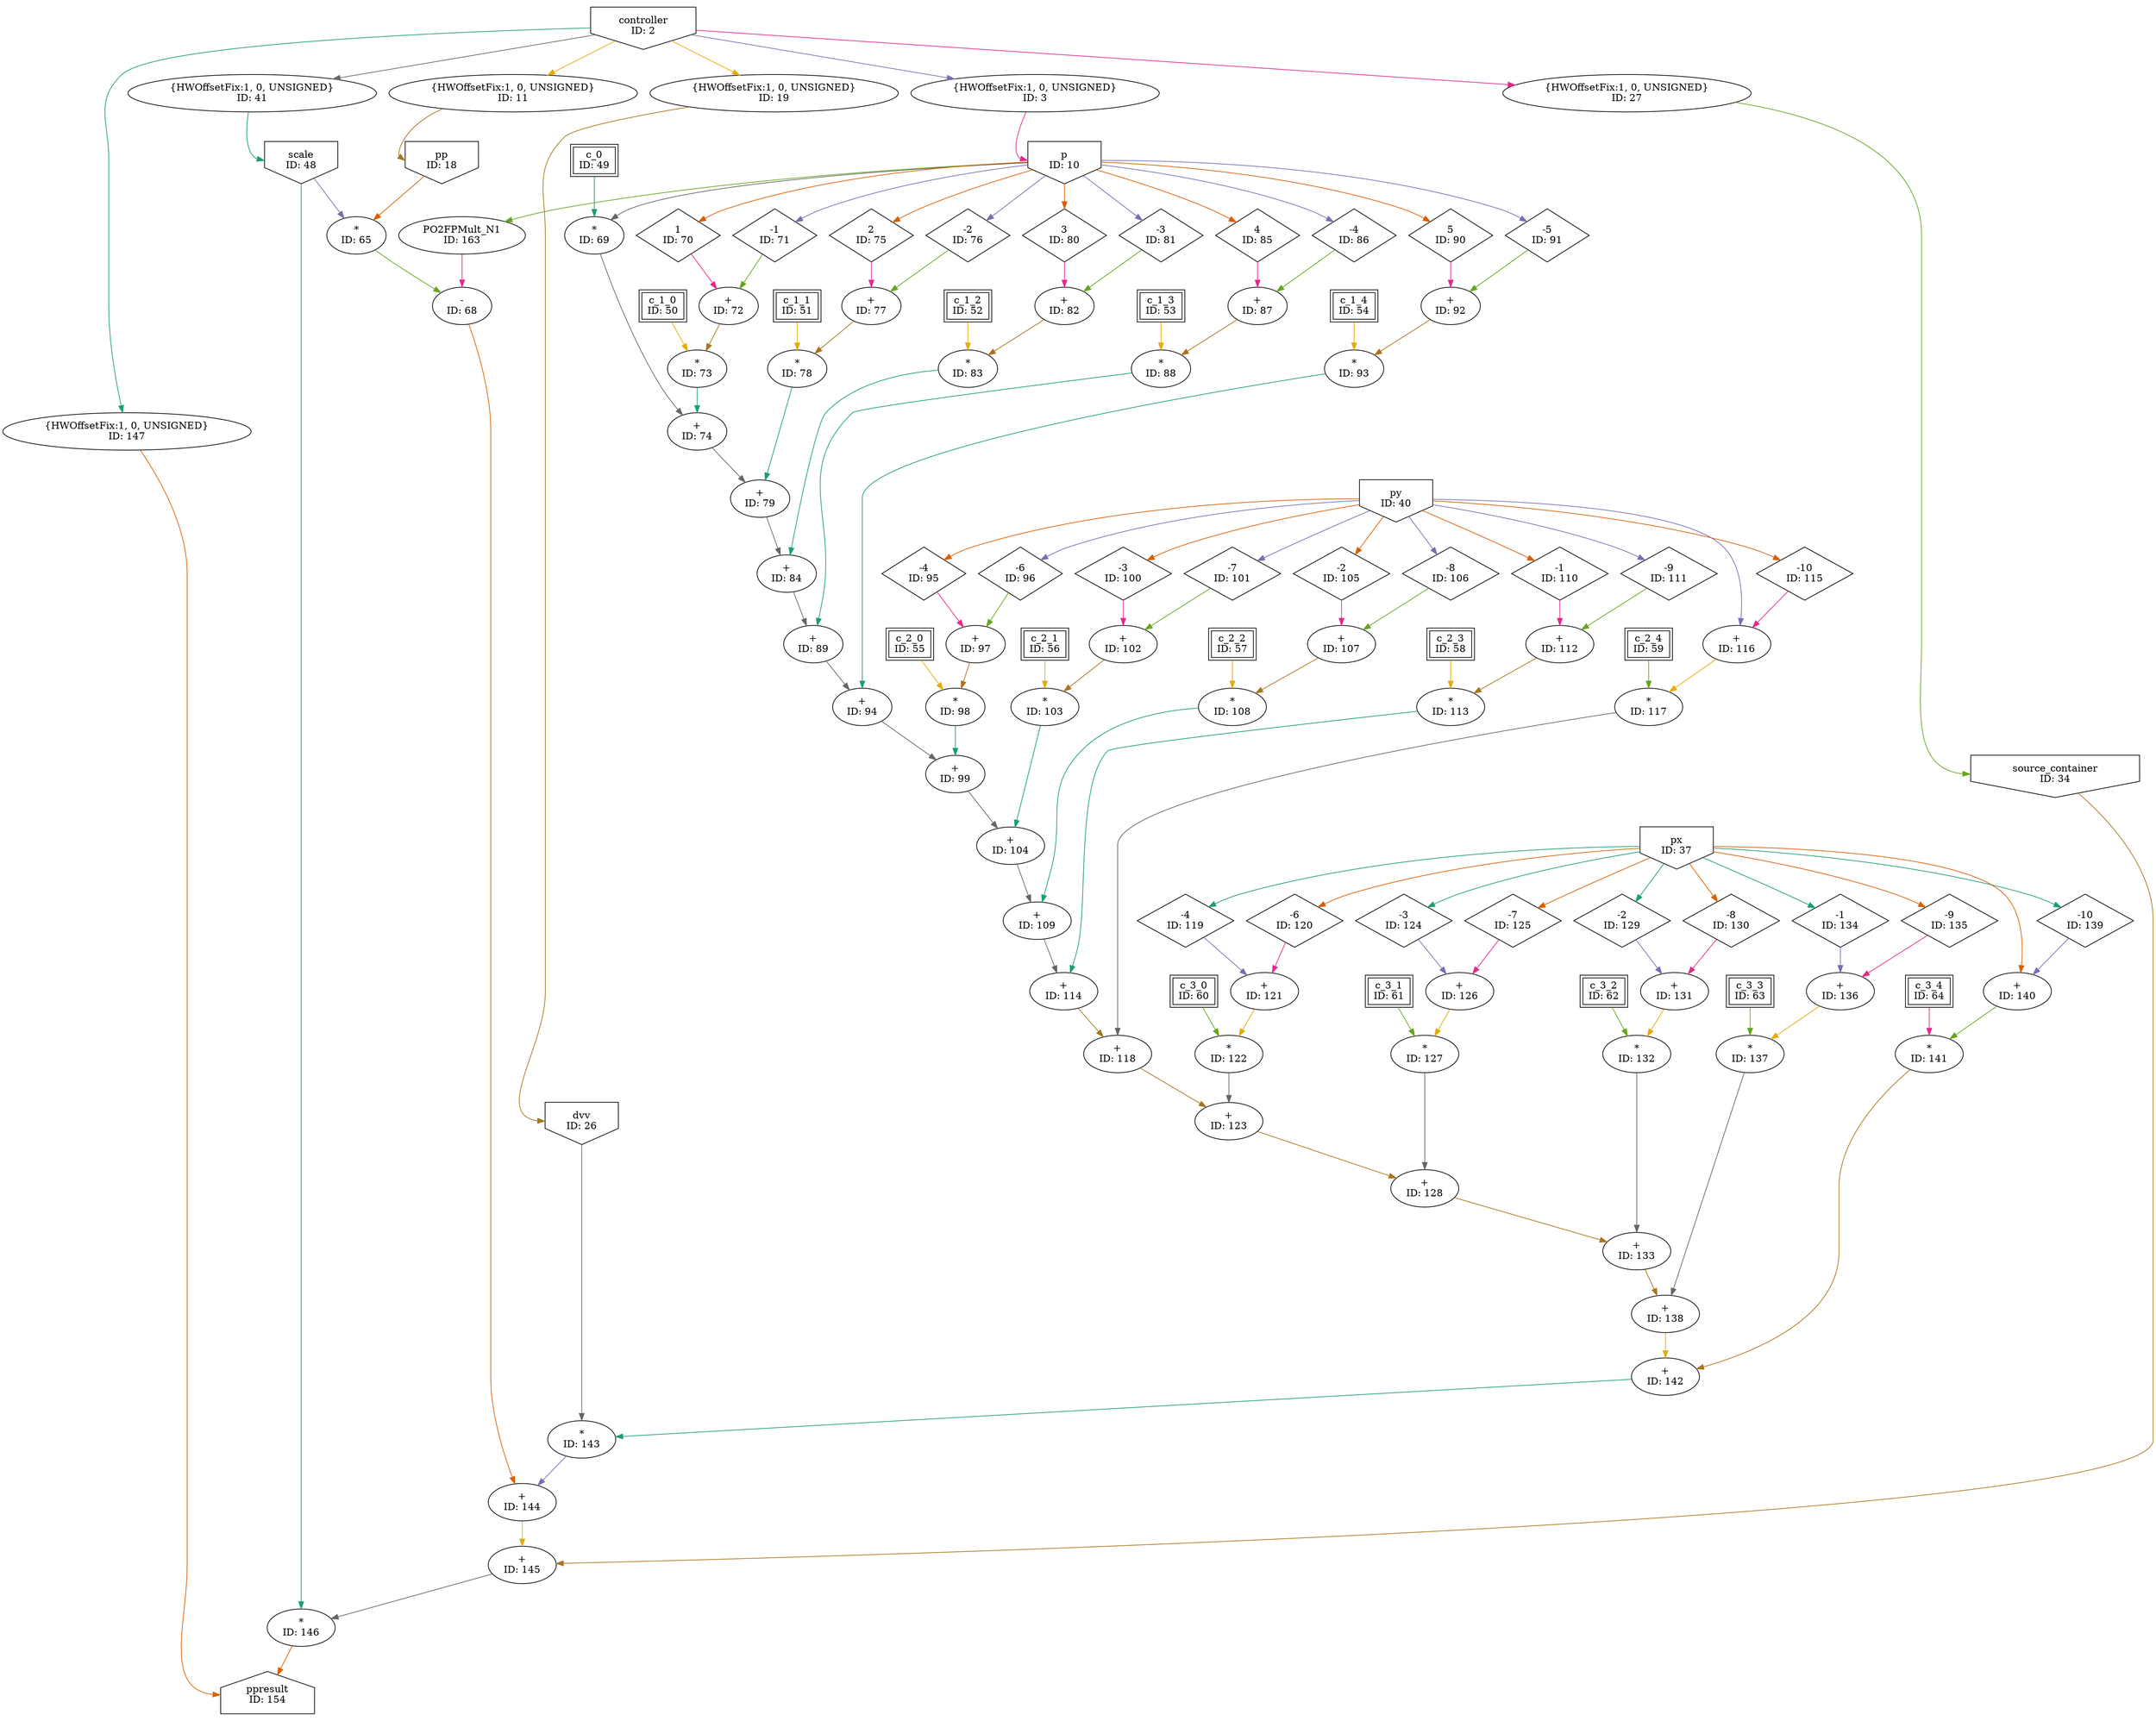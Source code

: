 digraph RTMKernel_optimised{
	NodeInput2 [shape=invhouse, label="controller\nID: 2"];
	NodeCast147 [label="{HWOffsetFix:1, 0, UNSIGNED}\nID: 147"];
	NodeCast3 [label="{HWOffsetFix:1, 0, UNSIGNED}\nID: 3"];
	NodeInput10 [shape=invhouse, label="p\nID: 10"];
	NodePO2FPMult163 [label="PO2FPMult_N1\nID: 163"];
	NodeCast11 [label="{HWOffsetFix:1, 0, UNSIGNED}\nID: 11"];
	NodeInput18 [shape=invhouse, label="pp\nID: 18"];
	NodeCast41 [label="{HWOffsetFix:1, 0, UNSIGNED}\nID: 41"];
	NodeInput48 [shape=invhouse, label="scale\nID: 48"];
	NodeMul65 [label="*\nID: 65"];
	NodeSub68 [label="-\nID: 68"];
	NodeCast19 [label="{HWOffsetFix:1, 0, UNSIGNED}\nID: 19"];
	NodeInput26 [shape=invhouse, label="dvv\nID: 26"];
	NodeInputMappedReg49 [shape=box, peripheries=2, label="c_0\nID: 49"];
	NodeMul69 [label="*\nID: 69"];
	NodeInputMappedReg50 [shape=box, peripheries=2, label="c_1_0\nID: 50"];
	NodeStreamOffset70 [shape=diamond, label="1\nID: 70"];
	NodeStreamOffset71 [shape=diamond, label="-1\nID: 71"];
	NodeAdd72 [label="+\nID: 72"];
	NodeMul73 [label="*\nID: 73"];
	NodeAdd74 [label="+\nID: 74"];
	NodeInputMappedReg51 [shape=box, peripheries=2, label="c_1_1\nID: 51"];
	NodeStreamOffset75 [shape=diamond, label="2\nID: 75"];
	NodeStreamOffset76 [shape=diamond, label="-2\nID: 76"];
	NodeAdd77 [label="+\nID: 77"];
	NodeMul78 [label="*\nID: 78"];
	NodeAdd79 [label="+\nID: 79"];
	NodeInputMappedReg52 [shape=box, peripheries=2, label="c_1_2\nID: 52"];
	NodeStreamOffset80 [shape=diamond, label="3\nID: 80"];
	NodeStreamOffset81 [shape=diamond, label="-3\nID: 81"];
	NodeAdd82 [label="+\nID: 82"];
	NodeMul83 [label="*\nID: 83"];
	NodeAdd84 [label="+\nID: 84"];
	NodeInputMappedReg53 [shape=box, peripheries=2, label="c_1_3\nID: 53"];
	NodeStreamOffset85 [shape=diamond, label="4\nID: 85"];
	NodeStreamOffset86 [shape=diamond, label="-4\nID: 86"];
	NodeAdd87 [label="+\nID: 87"];
	NodeMul88 [label="*\nID: 88"];
	NodeAdd89 [label="+\nID: 89"];
	NodeInputMappedReg54 [shape=box, peripheries=2, label="c_1_4\nID: 54"];
	NodeStreamOffset90 [shape=diamond, label="5\nID: 90"];
	NodeStreamOffset91 [shape=diamond, label="-5\nID: 91"];
	NodeAdd92 [label="+\nID: 92"];
	NodeMul93 [label="*\nID: 93"];
	NodeAdd94 [label="+\nID: 94"];
	NodeInputMappedReg55 [shape=box, peripheries=2, label="c_2_0\nID: 55"];
	NodeInput40 [shape=invhouse, label="py\nID: 40"];
	NodeStreamOffset95 [shape=diamond, label="-4\nID: 95"];
	NodeStreamOffset96 [shape=diamond, label="-6\nID: 96"];
	NodeAdd97 [label="+\nID: 97"];
	NodeMul98 [label="*\nID: 98"];
	NodeAdd99 [label="+\nID: 99"];
	NodeInputMappedReg56 [shape=box, peripheries=2, label="c_2_1\nID: 56"];
	NodeStreamOffset100 [shape=diamond, label="-3\nID: 100"];
	NodeStreamOffset101 [shape=diamond, label="-7\nID: 101"];
	NodeAdd102 [label="+\nID: 102"];
	NodeMul103 [label="*\nID: 103"];
	NodeAdd104 [label="+\nID: 104"];
	NodeInputMappedReg57 [shape=box, peripheries=2, label="c_2_2\nID: 57"];
	NodeStreamOffset105 [shape=diamond, label="-2\nID: 105"];
	NodeStreamOffset106 [shape=diamond, label="-8\nID: 106"];
	NodeAdd107 [label="+\nID: 107"];
	NodeMul108 [label="*\nID: 108"];
	NodeAdd109 [label="+\nID: 109"];
	NodeInputMappedReg58 [shape=box, peripheries=2, label="c_2_3\nID: 58"];
	NodeStreamOffset110 [shape=diamond, label="-1\nID: 110"];
	NodeStreamOffset111 [shape=diamond, label="-9\nID: 111"];
	NodeAdd112 [label="+\nID: 112"];
	NodeMul113 [label="*\nID: 113"];
	NodeAdd114 [label="+\nID: 114"];
	NodeInputMappedReg59 [shape=box, peripheries=2, label="c_2_4\nID: 59"];
	NodeStreamOffset115 [shape=diamond, label="-10\nID: 115"];
	NodeAdd116 [label="+\nID: 116"];
	NodeMul117 [label="*\nID: 117"];
	NodeAdd118 [label="+\nID: 118"];
	NodeInputMappedReg60 [shape=box, peripheries=2, label="c_3_0\nID: 60"];
	NodeInput37 [shape=invhouse, label="px\nID: 37"];
	NodeStreamOffset119 [shape=diamond, label="-4\nID: 119"];
	NodeStreamOffset120 [shape=diamond, label="-6\nID: 120"];
	NodeAdd121 [label="+\nID: 121"];
	NodeMul122 [label="*\nID: 122"];
	NodeAdd123 [label="+\nID: 123"];
	NodeInputMappedReg61 [shape=box, peripheries=2, label="c_3_1\nID: 61"];
	NodeStreamOffset124 [shape=diamond, label="-3\nID: 124"];
	NodeStreamOffset125 [shape=diamond, label="-7\nID: 125"];
	NodeAdd126 [label="+\nID: 126"];
	NodeMul127 [label="*\nID: 127"];
	NodeAdd128 [label="+\nID: 128"];
	NodeInputMappedReg62 [shape=box, peripheries=2, label="c_3_2\nID: 62"];
	NodeStreamOffset129 [shape=diamond, label="-2\nID: 129"];
	NodeStreamOffset130 [shape=diamond, label="-8\nID: 130"];
	NodeAdd131 [label="+\nID: 131"];
	NodeMul132 [label="*\nID: 132"];
	NodeAdd133 [label="+\nID: 133"];
	NodeInputMappedReg63 [shape=box, peripheries=2, label="c_3_3\nID: 63"];
	NodeStreamOffset134 [shape=diamond, label="-1\nID: 134"];
	NodeStreamOffset135 [shape=diamond, label="-9\nID: 135"];
	NodeAdd136 [label="+\nID: 136"];
	NodeMul137 [label="*\nID: 137"];
	NodeAdd138 [label="+\nID: 138"];
	NodeInputMappedReg64 [shape=box, peripheries=2, label="c_3_4\nID: 64"];
	NodeStreamOffset139 [shape=diamond, label="-10\nID: 139"];
	NodeAdd140 [label="+\nID: 140"];
	NodeMul141 [label="*\nID: 141"];
	NodeAdd142 [label="+\nID: 142"];
	NodeMul143 [label="*\nID: 143"];
	NodeAdd144 [label="+\nID: 144"];
	NodeCast27 [label="{HWOffsetFix:1, 0, UNSIGNED}\nID: 27"];
	NodeInput34 [shape=invhouse, label="source_container\nID: 34"];
	NodeAdd145 [label="+\nID: 145"];
	NodeMul146 [label="*\nID: 146"];
	NodeOutput154 [shape=house, label="ppresult\nID: 154"];
	NodeInput2 -> NodeCast147[color="/dark28/1" photon_data="EDGE,SrcNode:2,SrcNodePort:data"];
	NodeCast147 -> NodeOutput154[headport="w" color="/dark28/2" ];
	NodeInput2 -> NodeCast3[color="/dark28/3" photon_data="EDGE,SrcNode:2,SrcNodePort:data"];
	NodeCast3 -> NodeInput10[headport="w" color="/dark28/4" ];
	NodeInput10 -> NodePO2FPMult163[color="/dark28/5" photon_data="EDGE,SrcNode:10,SrcNodePort:data"];
	NodeInput2 -> NodeCast11[color="/dark28/6" photon_data="EDGE,SrcNode:2,SrcNodePort:data"];
	NodeCast11 -> NodeInput18[headport="w" color="/dark28/7" ];
	NodeInput2 -> NodeCast41[color="/dark28/8" photon_data="EDGE,SrcNode:2,SrcNodePort:data"];
	NodeCast41 -> NodeInput48[headport="w" color="/dark28/1" ];
	NodeInput18 -> NodeMul65[color="/dark28/2" photon_data="EDGE,SrcNode:18,SrcNodePort:data"];
	NodeInput48 -> NodeMul65[color="/dark28/3" photon_data="EDGE,SrcNode:48,SrcNodePort:data"];
	NodePO2FPMult163 -> NodeSub68[color="/dark28/4" photon_data="EDGE,SrcNode:163,SrcNodePort:floatOut"];
	NodeMul65 -> NodeSub68[color="/dark28/5" photon_data="EDGE,SrcNode:65,SrcNodePort:result"];
	NodeInput2 -> NodeCast19[color="/dark28/6" photon_data="EDGE,SrcNode:2,SrcNodePort:data"];
	NodeCast19 -> NodeInput26[headport="w" color="/dark28/7" ];
	NodeInput10 -> NodeMul69[color="/dark28/8" photon_data="EDGE,SrcNode:10,SrcNodePort:data"];
	NodeInputMappedReg49 -> NodeMul69[color="/dark28/1" photon_data="EDGE,SrcNode:49,SrcNodePort:c_0"];
	NodeInput10 -> NodeStreamOffset70[color="/dark28/2" photon_data="EDGE,SrcNode:10,SrcNodePort:data"];
	NodeInput10 -> NodeStreamOffset71[color="/dark28/3" photon_data="EDGE,SrcNode:10,SrcNodePort:data"];
	NodeStreamOffset70 -> NodeAdd72[color="/dark28/4" photon_data="EDGE,SrcNode:70,SrcNodePort:output"];
	NodeStreamOffset71 -> NodeAdd72[color="/dark28/5" photon_data="EDGE,SrcNode:71,SrcNodePort:output"];
	NodeInputMappedReg50 -> NodeMul73[color="/dark28/6" photon_data="EDGE,SrcNode:50,SrcNodePort:c_1_0"];
	NodeAdd72 -> NodeMul73[color="/dark28/7" photon_data="EDGE,SrcNode:72,SrcNodePort:result"];
	NodeMul69 -> NodeAdd74[color="/dark28/8" photon_data="EDGE,SrcNode:69,SrcNodePort:result"];
	NodeMul73 -> NodeAdd74[color="/dark28/1" photon_data="EDGE,SrcNode:73,SrcNodePort:result"];
	NodeInput10 -> NodeStreamOffset75[color="/dark28/2" photon_data="EDGE,SrcNode:10,SrcNodePort:data"];
	NodeInput10 -> NodeStreamOffset76[color="/dark28/3" photon_data="EDGE,SrcNode:10,SrcNodePort:data"];
	NodeStreamOffset75 -> NodeAdd77[color="/dark28/4" photon_data="EDGE,SrcNode:75,SrcNodePort:output"];
	NodeStreamOffset76 -> NodeAdd77[color="/dark28/5" photon_data="EDGE,SrcNode:76,SrcNodePort:output"];
	NodeInputMappedReg51 -> NodeMul78[color="/dark28/6" photon_data="EDGE,SrcNode:51,SrcNodePort:c_1_1"];
	NodeAdd77 -> NodeMul78[color="/dark28/7" photon_data="EDGE,SrcNode:77,SrcNodePort:result"];
	NodeAdd74 -> NodeAdd79[color="/dark28/8" photon_data="EDGE,SrcNode:74,SrcNodePort:result"];
	NodeMul78 -> NodeAdd79[color="/dark28/1" photon_data="EDGE,SrcNode:78,SrcNodePort:result"];
	NodeInput10 -> NodeStreamOffset80[color="/dark28/2" photon_data="EDGE,SrcNode:10,SrcNodePort:data"];
	NodeInput10 -> NodeStreamOffset81[color="/dark28/3" photon_data="EDGE,SrcNode:10,SrcNodePort:data"];
	NodeStreamOffset80 -> NodeAdd82[color="/dark28/4" photon_data="EDGE,SrcNode:80,SrcNodePort:output"];
	NodeStreamOffset81 -> NodeAdd82[color="/dark28/5" photon_data="EDGE,SrcNode:81,SrcNodePort:output"];
	NodeInputMappedReg52 -> NodeMul83[color="/dark28/6" photon_data="EDGE,SrcNode:52,SrcNodePort:c_1_2"];
	NodeAdd82 -> NodeMul83[color="/dark28/7" photon_data="EDGE,SrcNode:82,SrcNodePort:result"];
	NodeAdd79 -> NodeAdd84[color="/dark28/8" photon_data="EDGE,SrcNode:79,SrcNodePort:result"];
	NodeMul83 -> NodeAdd84[color="/dark28/1" photon_data="EDGE,SrcNode:83,SrcNodePort:result"];
	NodeInput10 -> NodeStreamOffset85[color="/dark28/2" photon_data="EDGE,SrcNode:10,SrcNodePort:data"];
	NodeInput10 -> NodeStreamOffset86[color="/dark28/3" photon_data="EDGE,SrcNode:10,SrcNodePort:data"];
	NodeStreamOffset85 -> NodeAdd87[color="/dark28/4" photon_data="EDGE,SrcNode:85,SrcNodePort:output"];
	NodeStreamOffset86 -> NodeAdd87[color="/dark28/5" photon_data="EDGE,SrcNode:86,SrcNodePort:output"];
	NodeInputMappedReg53 -> NodeMul88[color="/dark28/6" photon_data="EDGE,SrcNode:53,SrcNodePort:c_1_3"];
	NodeAdd87 -> NodeMul88[color="/dark28/7" photon_data="EDGE,SrcNode:87,SrcNodePort:result"];
	NodeAdd84 -> NodeAdd89[color="/dark28/8" photon_data="EDGE,SrcNode:84,SrcNodePort:result"];
	NodeMul88 -> NodeAdd89[color="/dark28/1" photon_data="EDGE,SrcNode:88,SrcNodePort:result"];
	NodeInput10 -> NodeStreamOffset90[color="/dark28/2" photon_data="EDGE,SrcNode:10,SrcNodePort:data"];
	NodeInput10 -> NodeStreamOffset91[color="/dark28/3" photon_data="EDGE,SrcNode:10,SrcNodePort:data"];
	NodeStreamOffset90 -> NodeAdd92[color="/dark28/4" photon_data="EDGE,SrcNode:90,SrcNodePort:output"];
	NodeStreamOffset91 -> NodeAdd92[color="/dark28/5" photon_data="EDGE,SrcNode:91,SrcNodePort:output"];
	NodeInputMappedReg54 -> NodeMul93[color="/dark28/6" photon_data="EDGE,SrcNode:54,SrcNodePort:c_1_4"];
	NodeAdd92 -> NodeMul93[color="/dark28/7" photon_data="EDGE,SrcNode:92,SrcNodePort:result"];
	NodeAdd89 -> NodeAdd94[color="/dark28/8" photon_data="EDGE,SrcNode:89,SrcNodePort:result"];
	NodeMul93 -> NodeAdd94[color="/dark28/1" photon_data="EDGE,SrcNode:93,SrcNodePort:result"];
	NodeInput40 -> NodeStreamOffset95[color="/dark28/2" photon_data="EDGE,SrcNode:40,SrcNodePort:data"];
	NodeInput40 -> NodeStreamOffset96[color="/dark28/3" photon_data="EDGE,SrcNode:40,SrcNodePort:data"];
	NodeStreamOffset95 -> NodeAdd97[color="/dark28/4" photon_data="EDGE,SrcNode:95,SrcNodePort:output"];
	NodeStreamOffset96 -> NodeAdd97[color="/dark28/5" photon_data="EDGE,SrcNode:96,SrcNodePort:output"];
	NodeInputMappedReg55 -> NodeMul98[color="/dark28/6" photon_data="EDGE,SrcNode:55,SrcNodePort:c_2_0"];
	NodeAdd97 -> NodeMul98[color="/dark28/7" photon_data="EDGE,SrcNode:97,SrcNodePort:result"];
	NodeAdd94 -> NodeAdd99[color="/dark28/8" photon_data="EDGE,SrcNode:94,SrcNodePort:result"];
	NodeMul98 -> NodeAdd99[color="/dark28/1" photon_data="EDGE,SrcNode:98,SrcNodePort:result"];
	NodeInput40 -> NodeStreamOffset100[color="/dark28/2" photon_data="EDGE,SrcNode:40,SrcNodePort:data"];
	NodeInput40 -> NodeStreamOffset101[color="/dark28/3" photon_data="EDGE,SrcNode:40,SrcNodePort:data"];
	NodeStreamOffset100 -> NodeAdd102[color="/dark28/4" photon_data="EDGE,SrcNode:100,SrcNodePort:output"];
	NodeStreamOffset101 -> NodeAdd102[color="/dark28/5" photon_data="EDGE,SrcNode:101,SrcNodePort:output"];
	NodeInputMappedReg56 -> NodeMul103[color="/dark28/6" photon_data="EDGE,SrcNode:56,SrcNodePort:c_2_1"];
	NodeAdd102 -> NodeMul103[color="/dark28/7" photon_data="EDGE,SrcNode:102,SrcNodePort:result"];
	NodeAdd99 -> NodeAdd104[color="/dark28/8" photon_data="EDGE,SrcNode:99,SrcNodePort:result"];
	NodeMul103 -> NodeAdd104[color="/dark28/1" photon_data="EDGE,SrcNode:103,SrcNodePort:result"];
	NodeInput40 -> NodeStreamOffset105[color="/dark28/2" photon_data="EDGE,SrcNode:40,SrcNodePort:data"];
	NodeInput40 -> NodeStreamOffset106[color="/dark28/3" photon_data="EDGE,SrcNode:40,SrcNodePort:data"];
	NodeStreamOffset105 -> NodeAdd107[color="/dark28/4" photon_data="EDGE,SrcNode:105,SrcNodePort:output"];
	NodeStreamOffset106 -> NodeAdd107[color="/dark28/5" photon_data="EDGE,SrcNode:106,SrcNodePort:output"];
	NodeInputMappedReg57 -> NodeMul108[color="/dark28/6" photon_data="EDGE,SrcNode:57,SrcNodePort:c_2_2"];
	NodeAdd107 -> NodeMul108[color="/dark28/7" photon_data="EDGE,SrcNode:107,SrcNodePort:result"];
	NodeAdd104 -> NodeAdd109[color="/dark28/8" photon_data="EDGE,SrcNode:104,SrcNodePort:result"];
	NodeMul108 -> NodeAdd109[color="/dark28/1" photon_data="EDGE,SrcNode:108,SrcNodePort:result"];
	NodeInput40 -> NodeStreamOffset110[color="/dark28/2" photon_data="EDGE,SrcNode:40,SrcNodePort:data"];
	NodeInput40 -> NodeStreamOffset111[color="/dark28/3" photon_data="EDGE,SrcNode:40,SrcNodePort:data"];
	NodeStreamOffset110 -> NodeAdd112[color="/dark28/4" photon_data="EDGE,SrcNode:110,SrcNodePort:output"];
	NodeStreamOffset111 -> NodeAdd112[color="/dark28/5" photon_data="EDGE,SrcNode:111,SrcNodePort:output"];
	NodeInputMappedReg58 -> NodeMul113[color="/dark28/6" photon_data="EDGE,SrcNode:58,SrcNodePort:c_2_3"];
	NodeAdd112 -> NodeMul113[color="/dark28/7" photon_data="EDGE,SrcNode:112,SrcNodePort:result"];
	NodeAdd109 -> NodeAdd114[color="/dark28/8" photon_data="EDGE,SrcNode:109,SrcNodePort:result"];
	NodeMul113 -> NodeAdd114[color="/dark28/1" photon_data="EDGE,SrcNode:113,SrcNodePort:result"];
	NodeInput40 -> NodeStreamOffset115[color="/dark28/2" photon_data="EDGE,SrcNode:40,SrcNodePort:data"];
	NodeInput40 -> NodeAdd116[color="/dark28/3" photon_data="EDGE,SrcNode:40,SrcNodePort:data"];
	NodeStreamOffset115 -> NodeAdd116[color="/dark28/4" photon_data="EDGE,SrcNode:115,SrcNodePort:output"];
	NodeInputMappedReg59 -> NodeMul117[color="/dark28/5" photon_data="EDGE,SrcNode:59,SrcNodePort:c_2_4"];
	NodeAdd116 -> NodeMul117[color="/dark28/6" photon_data="EDGE,SrcNode:116,SrcNodePort:result"];
	NodeAdd114 -> NodeAdd118[color="/dark28/7" photon_data="EDGE,SrcNode:114,SrcNodePort:result"];
	NodeMul117 -> NodeAdd118[color="/dark28/8" photon_data="EDGE,SrcNode:117,SrcNodePort:result"];
	NodeInput37 -> NodeStreamOffset119[color="/dark28/1" photon_data="EDGE,SrcNode:37,SrcNodePort:data"];
	NodeInput37 -> NodeStreamOffset120[color="/dark28/2" photon_data="EDGE,SrcNode:37,SrcNodePort:data"];
	NodeStreamOffset119 -> NodeAdd121[color="/dark28/3" photon_data="EDGE,SrcNode:119,SrcNodePort:output"];
	NodeStreamOffset120 -> NodeAdd121[color="/dark28/4" photon_data="EDGE,SrcNode:120,SrcNodePort:output"];
	NodeInputMappedReg60 -> NodeMul122[color="/dark28/5" photon_data="EDGE,SrcNode:60,SrcNodePort:c_3_0"];
	NodeAdd121 -> NodeMul122[color="/dark28/6" photon_data="EDGE,SrcNode:121,SrcNodePort:result"];
	NodeAdd118 -> NodeAdd123[color="/dark28/7" photon_data="EDGE,SrcNode:118,SrcNodePort:result"];
	NodeMul122 -> NodeAdd123[color="/dark28/8" photon_data="EDGE,SrcNode:122,SrcNodePort:result"];
	NodeInput37 -> NodeStreamOffset124[color="/dark28/1" photon_data="EDGE,SrcNode:37,SrcNodePort:data"];
	NodeInput37 -> NodeStreamOffset125[color="/dark28/2" photon_data="EDGE,SrcNode:37,SrcNodePort:data"];
	NodeStreamOffset124 -> NodeAdd126[color="/dark28/3" photon_data="EDGE,SrcNode:124,SrcNodePort:output"];
	NodeStreamOffset125 -> NodeAdd126[color="/dark28/4" photon_data="EDGE,SrcNode:125,SrcNodePort:output"];
	NodeInputMappedReg61 -> NodeMul127[color="/dark28/5" photon_data="EDGE,SrcNode:61,SrcNodePort:c_3_1"];
	NodeAdd126 -> NodeMul127[color="/dark28/6" photon_data="EDGE,SrcNode:126,SrcNodePort:result"];
	NodeAdd123 -> NodeAdd128[color="/dark28/7" photon_data="EDGE,SrcNode:123,SrcNodePort:result"];
	NodeMul127 -> NodeAdd128[color="/dark28/8" photon_data="EDGE,SrcNode:127,SrcNodePort:result"];
	NodeInput37 -> NodeStreamOffset129[color="/dark28/1" photon_data="EDGE,SrcNode:37,SrcNodePort:data"];
	NodeInput37 -> NodeStreamOffset130[color="/dark28/2" photon_data="EDGE,SrcNode:37,SrcNodePort:data"];
	NodeStreamOffset129 -> NodeAdd131[color="/dark28/3" photon_data="EDGE,SrcNode:129,SrcNodePort:output"];
	NodeStreamOffset130 -> NodeAdd131[color="/dark28/4" photon_data="EDGE,SrcNode:130,SrcNodePort:output"];
	NodeInputMappedReg62 -> NodeMul132[color="/dark28/5" photon_data="EDGE,SrcNode:62,SrcNodePort:c_3_2"];
	NodeAdd131 -> NodeMul132[color="/dark28/6" photon_data="EDGE,SrcNode:131,SrcNodePort:result"];
	NodeAdd128 -> NodeAdd133[color="/dark28/7" photon_data="EDGE,SrcNode:128,SrcNodePort:result"];
	NodeMul132 -> NodeAdd133[color="/dark28/8" photon_data="EDGE,SrcNode:132,SrcNodePort:result"];
	NodeInput37 -> NodeStreamOffset134[color="/dark28/1" photon_data="EDGE,SrcNode:37,SrcNodePort:data"];
	NodeInput37 -> NodeStreamOffset135[color="/dark28/2" photon_data="EDGE,SrcNode:37,SrcNodePort:data"];
	NodeStreamOffset134 -> NodeAdd136[color="/dark28/3" photon_data="EDGE,SrcNode:134,SrcNodePort:output"];
	NodeStreamOffset135 -> NodeAdd136[color="/dark28/4" photon_data="EDGE,SrcNode:135,SrcNodePort:output"];
	NodeInputMappedReg63 -> NodeMul137[color="/dark28/5" photon_data="EDGE,SrcNode:63,SrcNodePort:c_3_3"];
	NodeAdd136 -> NodeMul137[color="/dark28/6" photon_data="EDGE,SrcNode:136,SrcNodePort:result"];
	NodeAdd133 -> NodeAdd138[color="/dark28/7" photon_data="EDGE,SrcNode:133,SrcNodePort:result"];
	NodeMul137 -> NodeAdd138[color="/dark28/8" photon_data="EDGE,SrcNode:137,SrcNodePort:result"];
	NodeInput37 -> NodeStreamOffset139[color="/dark28/1" photon_data="EDGE,SrcNode:37,SrcNodePort:data"];
	NodeInput37 -> NodeAdd140[color="/dark28/2" photon_data="EDGE,SrcNode:37,SrcNodePort:data"];
	NodeStreamOffset139 -> NodeAdd140[color="/dark28/3" photon_data="EDGE,SrcNode:139,SrcNodePort:output"];
	NodeInputMappedReg64 -> NodeMul141[color="/dark28/4" photon_data="EDGE,SrcNode:64,SrcNodePort:c_3_4"];
	NodeAdd140 -> NodeMul141[color="/dark28/5" photon_data="EDGE,SrcNode:140,SrcNodePort:result"];
	NodeAdd138 -> NodeAdd142[color="/dark28/6" photon_data="EDGE,SrcNode:138,SrcNodePort:result"];
	NodeMul141 -> NodeAdd142[color="/dark28/7" photon_data="EDGE,SrcNode:141,SrcNodePort:result"];
	NodeInput26 -> NodeMul143[color="/dark28/8" photon_data="EDGE,SrcNode:26,SrcNodePort:data"];
	NodeAdd142 -> NodeMul143[color="/dark28/1" photon_data="EDGE,SrcNode:142,SrcNodePort:result"];
	NodeSub68 -> NodeAdd144[color="/dark28/2" photon_data="EDGE,SrcNode:68,SrcNodePort:result"];
	NodeMul143 -> NodeAdd144[color="/dark28/3" photon_data="EDGE,SrcNode:143,SrcNodePort:result"];
	NodeInput2 -> NodeCast27[color="/dark28/4" photon_data="EDGE,SrcNode:2,SrcNodePort:data"];
	NodeCast27 -> NodeInput34[headport="w" color="/dark28/5" ];
	NodeAdd144 -> NodeAdd145[color="/dark28/6" photon_data="EDGE,SrcNode:144,SrcNodePort:result"];
	NodeInput34 -> NodeAdd145[color="/dark28/7" photon_data="EDGE,SrcNode:34,SrcNodePort:data"];
	NodeAdd145 -> NodeMul146[color="/dark28/8" photon_data="EDGE,SrcNode:145,SrcNodePort:result"];
	NodeInput48 -> NodeMul146[color="/dark28/1" photon_data="EDGE,SrcNode:48,SrcNodePort:data"];
	NodeMul146 -> NodeOutput154[color="/dark28/2" photon_data="EDGE,SrcNode:146,SrcNodePort:result"];
}
